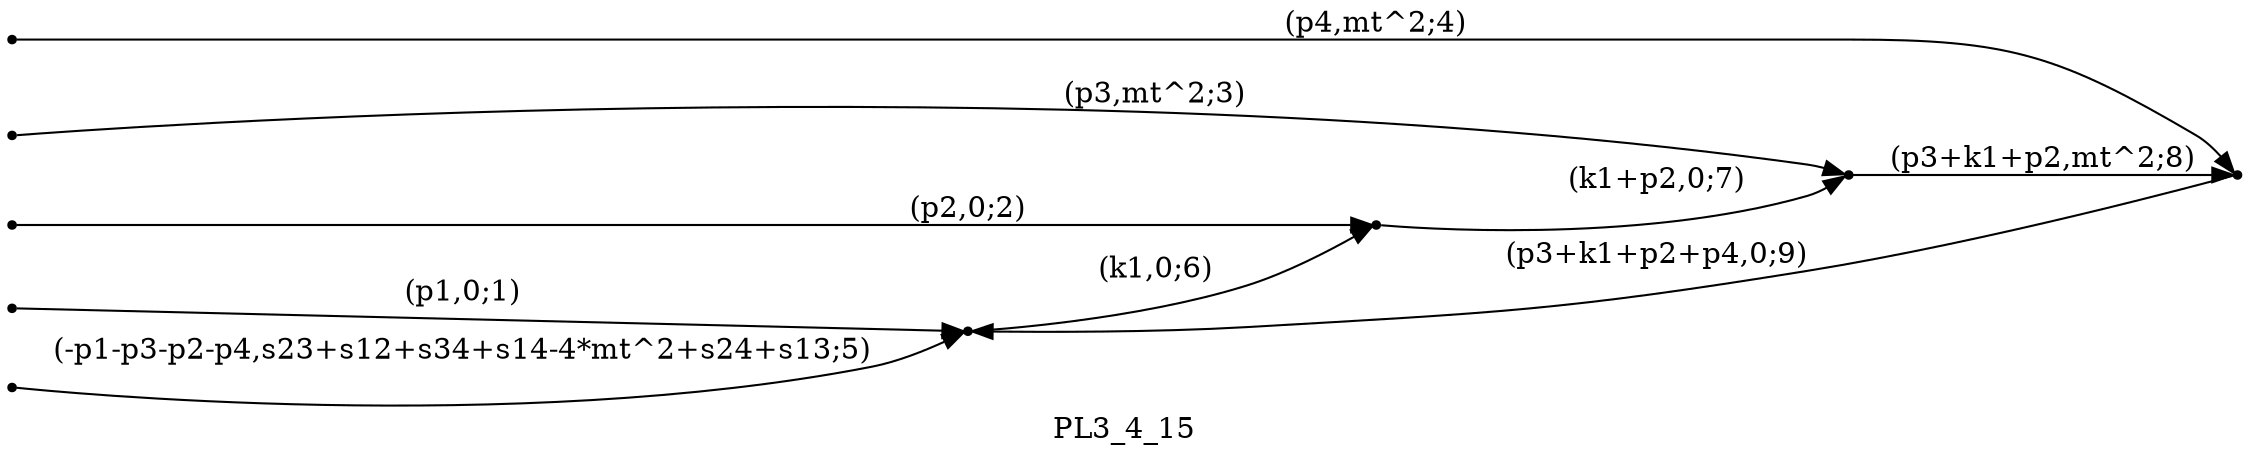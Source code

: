 digraph PL3_4_15 {
  label="PL3_4_15";
  rankdir="LR";
  subgraph edges {
    -1 -> 4 [label="(p1,0;1)"];
    -2 -> 1 [label="(p2,0;2)"];
    -3 -> 2 [label="(p3,mt^2;3)"];
    -4 -> 3 [label="(p4,mt^2;4)"];
    -5 -> 4 [label="(-p1-p3-p2-p4,s23+s12+s34+s14-4*mt^2+s24+s13;5)"];
    4 -> 1 [label="(k1,0;6)"];
    1 -> 2 [label="(k1+p2,0;7)"];
    2 -> 3 [label="(p3+k1+p2,mt^2;8)"];
    3 -> 4 [label="(p3+k1+p2+p4,0;9)"];
  }
  subgraph incoming { rank="source"; -1; -2; -3; -4; -5; }
-5 [shape=point];
-4 [shape=point];
-3 [shape=point];
-2 [shape=point];
-1 [shape=point];
1 [shape=point];
2 [shape=point];
3 [shape=point];
4 [shape=point];
}

